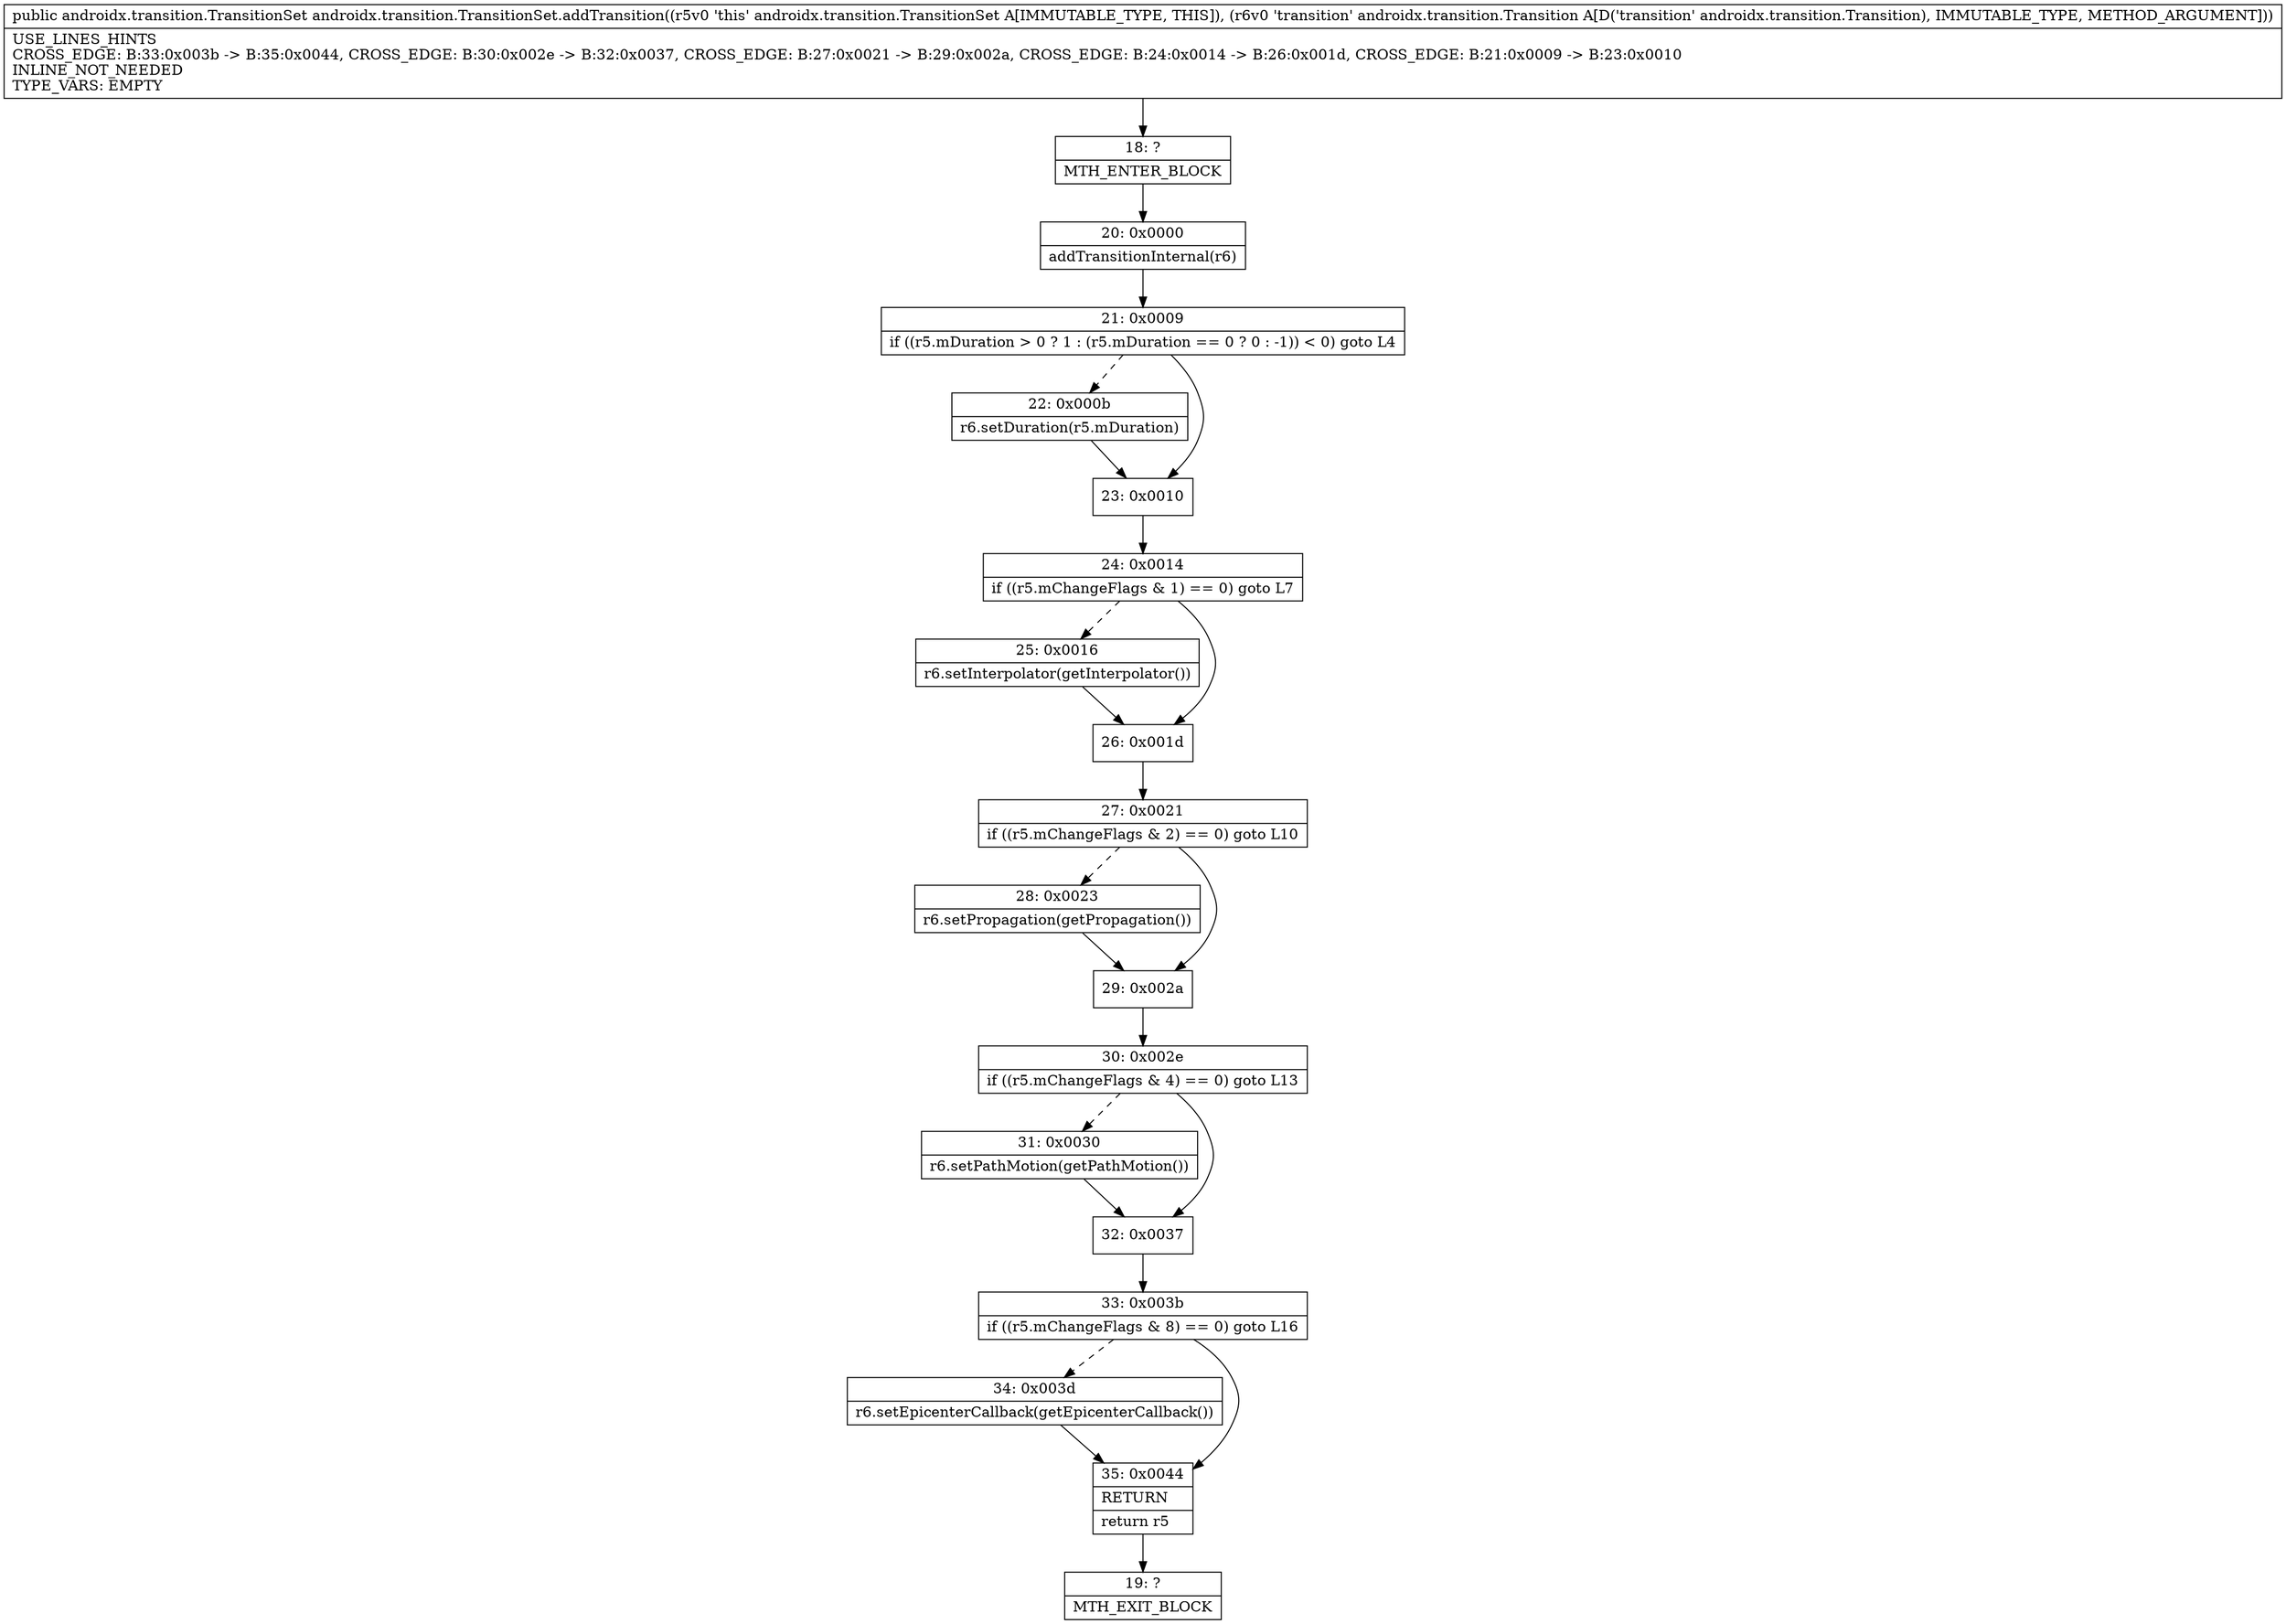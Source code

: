 digraph "CFG forandroidx.transition.TransitionSet.addTransition(Landroidx\/transition\/Transition;)Landroidx\/transition\/TransitionSet;" {
Node_18 [shape=record,label="{18\:\ ?|MTH_ENTER_BLOCK\l}"];
Node_20 [shape=record,label="{20\:\ 0x0000|addTransitionInternal(r6)\l}"];
Node_21 [shape=record,label="{21\:\ 0x0009|if ((r5.mDuration \> 0 ? 1 : (r5.mDuration == 0 ? 0 : \-1)) \< 0) goto L4\l}"];
Node_22 [shape=record,label="{22\:\ 0x000b|r6.setDuration(r5.mDuration)\l}"];
Node_23 [shape=record,label="{23\:\ 0x0010}"];
Node_24 [shape=record,label="{24\:\ 0x0014|if ((r5.mChangeFlags & 1) == 0) goto L7\l}"];
Node_25 [shape=record,label="{25\:\ 0x0016|r6.setInterpolator(getInterpolator())\l}"];
Node_26 [shape=record,label="{26\:\ 0x001d}"];
Node_27 [shape=record,label="{27\:\ 0x0021|if ((r5.mChangeFlags & 2) == 0) goto L10\l}"];
Node_28 [shape=record,label="{28\:\ 0x0023|r6.setPropagation(getPropagation())\l}"];
Node_29 [shape=record,label="{29\:\ 0x002a}"];
Node_30 [shape=record,label="{30\:\ 0x002e|if ((r5.mChangeFlags & 4) == 0) goto L13\l}"];
Node_31 [shape=record,label="{31\:\ 0x0030|r6.setPathMotion(getPathMotion())\l}"];
Node_32 [shape=record,label="{32\:\ 0x0037}"];
Node_33 [shape=record,label="{33\:\ 0x003b|if ((r5.mChangeFlags & 8) == 0) goto L16\l}"];
Node_34 [shape=record,label="{34\:\ 0x003d|r6.setEpicenterCallback(getEpicenterCallback())\l}"];
Node_35 [shape=record,label="{35\:\ 0x0044|RETURN\l|return r5\l}"];
Node_19 [shape=record,label="{19\:\ ?|MTH_EXIT_BLOCK\l}"];
MethodNode[shape=record,label="{public androidx.transition.TransitionSet androidx.transition.TransitionSet.addTransition((r5v0 'this' androidx.transition.TransitionSet A[IMMUTABLE_TYPE, THIS]), (r6v0 'transition' androidx.transition.Transition A[D('transition' androidx.transition.Transition), IMMUTABLE_TYPE, METHOD_ARGUMENT]))  | USE_LINES_HINTS\lCROSS_EDGE: B:33:0x003b \-\> B:35:0x0044, CROSS_EDGE: B:30:0x002e \-\> B:32:0x0037, CROSS_EDGE: B:27:0x0021 \-\> B:29:0x002a, CROSS_EDGE: B:24:0x0014 \-\> B:26:0x001d, CROSS_EDGE: B:21:0x0009 \-\> B:23:0x0010\lINLINE_NOT_NEEDED\lTYPE_VARS: EMPTY\l}"];
MethodNode -> Node_18;Node_18 -> Node_20;
Node_20 -> Node_21;
Node_21 -> Node_22[style=dashed];
Node_21 -> Node_23;
Node_22 -> Node_23;
Node_23 -> Node_24;
Node_24 -> Node_25[style=dashed];
Node_24 -> Node_26;
Node_25 -> Node_26;
Node_26 -> Node_27;
Node_27 -> Node_28[style=dashed];
Node_27 -> Node_29;
Node_28 -> Node_29;
Node_29 -> Node_30;
Node_30 -> Node_31[style=dashed];
Node_30 -> Node_32;
Node_31 -> Node_32;
Node_32 -> Node_33;
Node_33 -> Node_34[style=dashed];
Node_33 -> Node_35;
Node_34 -> Node_35;
Node_35 -> Node_19;
}


